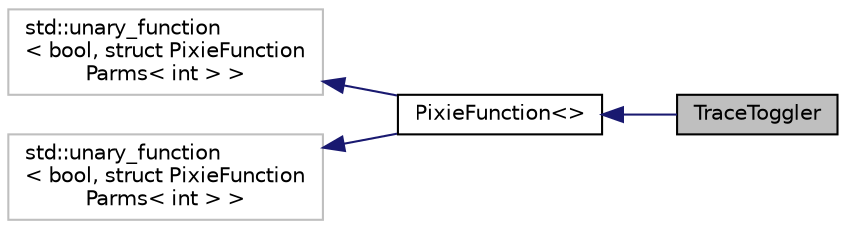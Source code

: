 digraph "TraceToggler"
{
  edge [fontname="Helvetica",fontsize="10",labelfontname="Helvetica",labelfontsize="10"];
  node [fontname="Helvetica",fontsize="10",shape=record];
  rankdir="LR";
  Node1 [label="TraceToggler",height=0.2,width=0.4,color="black", fillcolor="grey75", style="filled", fontcolor="black"];
  Node2 -> Node1 [dir="back",color="midnightblue",fontsize="10",style="solid",fontname="Helvetica"];
  Node2 [label="PixieFunction\<\>",height=0.2,width=0.4,color="black", fillcolor="white", style="filled",URL="$d4/df8/class_pixie_function.html"];
  Node3 -> Node2 [dir="back",color="midnightblue",fontsize="10",style="solid",fontname="Helvetica"];
  Node3 [label="std::unary_function\l\< bool, struct PixieFunction\lParms\< int  \> \>",height=0.2,width=0.4,color="grey75", fillcolor="white", style="filled"];
  Node4 -> Node2 [dir="back",color="midnightblue",fontsize="10",style="solid",fontname="Helvetica"];
  Node4 [label="std::unary_function\l\< bool, struct PixieFunction\lParms\< int \> \>",height=0.2,width=0.4,color="grey75", fillcolor="white", style="filled"];
}
